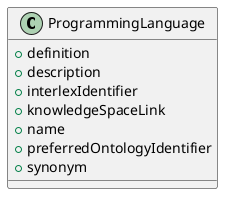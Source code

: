 @startuml
class ProgrammingLanguage {
+definition
+description
+interlexIdentifier
+knowledgeSpaceLink
+name
+preferredOntologyIdentifier
+synonym

}

@enduml